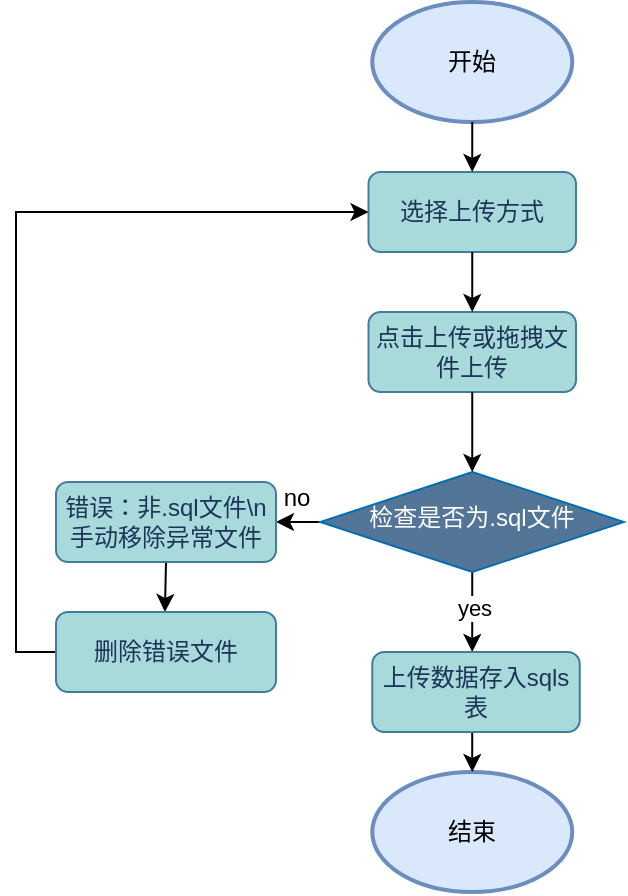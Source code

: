 <mxfile version="26.2.1">
  <diagram name="第 1 页" id="YWmXliXydCCr94GNQsqV">
    <mxGraphModel dx="1134" dy="705" grid="0" gridSize="10" guides="1" tooltips="1" connect="1" arrows="1" fold="1" page="1" pageScale="1" pageWidth="827" pageHeight="1169" math="0" shadow="0">
      <root>
        <mxCell id="0" />
        <mxCell id="1" parent="0" />
        <mxCell id="x54DkUL69NAiBly2_AU8-1" value="开始" style="ellipse;whiteSpace=wrap;html=1;fillColor=#dae8fc;strokeColor=#6c8ebf;strokeWidth=2;align=center;verticalAlign=middle;fontFamily=Helvetica;fontSize=12;fontColor=default;labelBackgroundColor=none;" parent="1" vertex="1">
          <mxGeometry x="248.13" y="55" width="100" height="60" as="geometry" />
        </mxCell>
        <mxCell id="x54DkUL69NAiBly2_AU8-2" value="选择上传方式" style="rounded=1;whiteSpace=wrap;html=1;fillColor=#A8DADC;strokeColor=#457B9D;shadow=0;glass=0;strokeWidth=1;align=center;verticalAlign=middle;fontFamily=Helvetica;fontSize=12;fontColor=#1D3557;labelBackgroundColor=none;" parent="1" vertex="1">
          <mxGeometry x="246.25" y="140" width="103.75" height="40" as="geometry" />
        </mxCell>
        <mxCell id="x54DkUL69NAiBly2_AU8-4" value="点击上传或拖拽文件上传" style="rounded=1;whiteSpace=wrap;html=1;shadow=0;glass=0;strokeColor=#457B9D;strokeWidth=1;align=center;verticalAlign=middle;fontFamily=Helvetica;fontSize=12;fontColor=#1D3557;labelBackgroundColor=none;fillColor=#A8DADC;" parent="1" vertex="1">
          <mxGeometry x="246.25" y="210" width="103.75" height="40" as="geometry" />
        </mxCell>
        <mxCell id="nfIwcJOPKiUTUbGtr-Wx-17" style="edgeStyle=orthogonalEdgeStyle;rounded=0;orthogonalLoop=1;jettySize=auto;html=1;exitX=0.5;exitY=1;exitDx=0;exitDy=0;entryX=0.5;entryY=0;entryDx=0;entryDy=0;" edge="1" parent="1" source="x54DkUL69NAiBly2_AU8-6">
          <mxGeometry relative="1" as="geometry">
            <mxPoint x="298.13" y="380" as="targetPoint" />
          </mxGeometry>
        </mxCell>
        <mxCell id="nfIwcJOPKiUTUbGtr-Wx-18" value="yes" style="edgeLabel;html=1;align=center;verticalAlign=middle;resizable=0;points=[];" vertex="1" connectable="0" parent="nfIwcJOPKiUTUbGtr-Wx-17">
          <mxGeometry x="-0.132" y="1" relative="1" as="geometry">
            <mxPoint as="offset" />
          </mxGeometry>
        </mxCell>
        <mxCell id="nfIwcJOPKiUTUbGtr-Wx-20" style="edgeStyle=orthogonalEdgeStyle;rounded=0;orthogonalLoop=1;jettySize=auto;html=1;exitX=0;exitY=0.5;exitDx=0;exitDy=0;" edge="1" parent="1" source="x54DkUL69NAiBly2_AU8-6" target="x54DkUL69NAiBly2_AU8-7">
          <mxGeometry relative="1" as="geometry" />
        </mxCell>
        <mxCell id="x54DkUL69NAiBly2_AU8-6" value="检查是否为.sql文件" style="rhombus;whiteSpace=wrap;html=1;fillColor=light-dark(#527598, #2566a8);strokeColor=#006EAF;shadow=0;strokeWidth=1;align=center;verticalAlign=middle;spacingTop=-4;spacing=6;fontFamily=Helvetica;fontSize=12;fontColor=#ffffff;labelBackgroundColor=none;" parent="1" vertex="1">
          <mxGeometry x="222.19" y="290" width="151.87" height="50" as="geometry" />
        </mxCell>
        <mxCell id="nfIwcJOPKiUTUbGtr-Wx-22" style="edgeStyle=orthogonalEdgeStyle;rounded=0;orthogonalLoop=1;jettySize=auto;html=1;exitX=0.5;exitY=1;exitDx=0;exitDy=0;" edge="1" parent="1" source="x54DkUL69NAiBly2_AU8-7">
          <mxGeometry relative="1" as="geometry">
            <mxPoint x="144.462" y="360" as="targetPoint" />
          </mxGeometry>
        </mxCell>
        <mxCell id="x54DkUL69NAiBly2_AU8-7" value="错误：非.sql文件\n手动移除异常文件" style="rounded=1;whiteSpace=wrap;html=1;fillColor=#A8DADC;strokeColor=#457B9D;shadow=0;glass=0;strokeWidth=1;align=center;verticalAlign=middle;fontFamily=Helvetica;fontSize=12;fontColor=#1D3557;labelBackgroundColor=none;" parent="1" vertex="1">
          <mxGeometry x="90" y="295" width="110" height="40" as="geometry" />
        </mxCell>
        <mxCell id="x54DkUL69NAiBly2_AU8-9" value="结束" style="ellipse;whiteSpace=wrap;html=1;fillColor=#dae8fc;strokeColor=#6c8ebf;strokeWidth=2;align=center;verticalAlign=middle;fontFamily=Helvetica;fontSize=12;fontColor=default;labelBackgroundColor=none;" parent="1" vertex="1">
          <mxGeometry x="248.13" y="440" width="100" height="60" as="geometry" />
        </mxCell>
        <mxCell id="x54DkUL69NAiBly2_AU8-10" parent="1" source="x54DkUL69NAiBly2_AU8-1" target="x54DkUL69NAiBly2_AU8-2" edge="1">
          <mxGeometry relative="1" as="geometry" />
        </mxCell>
        <mxCell id="x54DkUL69NAiBly2_AU8-12" parent="1" source="x54DkUL69NAiBly2_AU8-2" target="x54DkUL69NAiBly2_AU8-4" edge="1">
          <mxGeometry relative="1" as="geometry" />
        </mxCell>
        <mxCell id="nfIwcJOPKiUTUbGtr-Wx-19" style="edgeStyle=orthogonalEdgeStyle;rounded=0;orthogonalLoop=1;jettySize=auto;html=1;exitX=0.5;exitY=1;exitDx=0;exitDy=0;entryX=0.5;entryY=0;entryDx=0;entryDy=0;" edge="1" parent="1" source="nfIwcJOPKiUTUbGtr-Wx-9" target="x54DkUL69NAiBly2_AU8-9">
          <mxGeometry relative="1" as="geometry" />
        </mxCell>
        <mxCell id="nfIwcJOPKiUTUbGtr-Wx-9" value="上传数据存入sqls表" style="rounded=1;whiteSpace=wrap;html=1;shadow=0;glass=0;strokeColor=#457B9D;strokeWidth=1;align=center;verticalAlign=middle;fontFamily=Helvetica;fontSize=12;fontColor=#1D3557;labelBackgroundColor=none;fillColor=#A8DADC;" vertex="1" parent="1">
          <mxGeometry x="248.13" y="380" width="103.75" height="40" as="geometry" />
        </mxCell>
        <mxCell id="nfIwcJOPKiUTUbGtr-Wx-15" value="" edge="1" parent="1" source="x54DkUL69NAiBly2_AU8-4">
          <mxGeometry relative="1" as="geometry">
            <mxPoint x="298" y="250" as="sourcePoint" />
            <mxPoint x="298.125" y="290" as="targetPoint" />
          </mxGeometry>
        </mxCell>
        <mxCell id="nfIwcJOPKiUTUbGtr-Wx-21" value="no" style="text;html=1;align=center;verticalAlign=middle;resizable=0;points=[];autosize=1;strokeColor=none;fillColor=none;" vertex="1" parent="1">
          <mxGeometry x="190" y="288" width="40" height="30" as="geometry" />
        </mxCell>
        <mxCell id="nfIwcJOPKiUTUbGtr-Wx-24" style="edgeStyle=orthogonalEdgeStyle;rounded=0;orthogonalLoop=1;jettySize=auto;html=1;exitX=0;exitY=0.5;exitDx=0;exitDy=0;entryX=0;entryY=0.5;entryDx=0;entryDy=0;" edge="1" parent="1" source="nfIwcJOPKiUTUbGtr-Wx-23" target="x54DkUL69NAiBly2_AU8-2">
          <mxGeometry relative="1" as="geometry">
            <mxPoint x="30" y="340" as="targetPoint" />
          </mxGeometry>
        </mxCell>
        <mxCell id="nfIwcJOPKiUTUbGtr-Wx-23" value="删除错误文件" style="rounded=1;whiteSpace=wrap;html=1;fillColor=#A8DADC;strokeColor=#457B9D;shadow=0;glass=0;strokeWidth=1;align=center;verticalAlign=middle;fontFamily=Helvetica;fontSize=12;fontColor=#1D3557;labelBackgroundColor=none;" vertex="1" parent="1">
          <mxGeometry x="90" y="360" width="110" height="40" as="geometry" />
        </mxCell>
      </root>
    </mxGraphModel>
  </diagram>
</mxfile>
